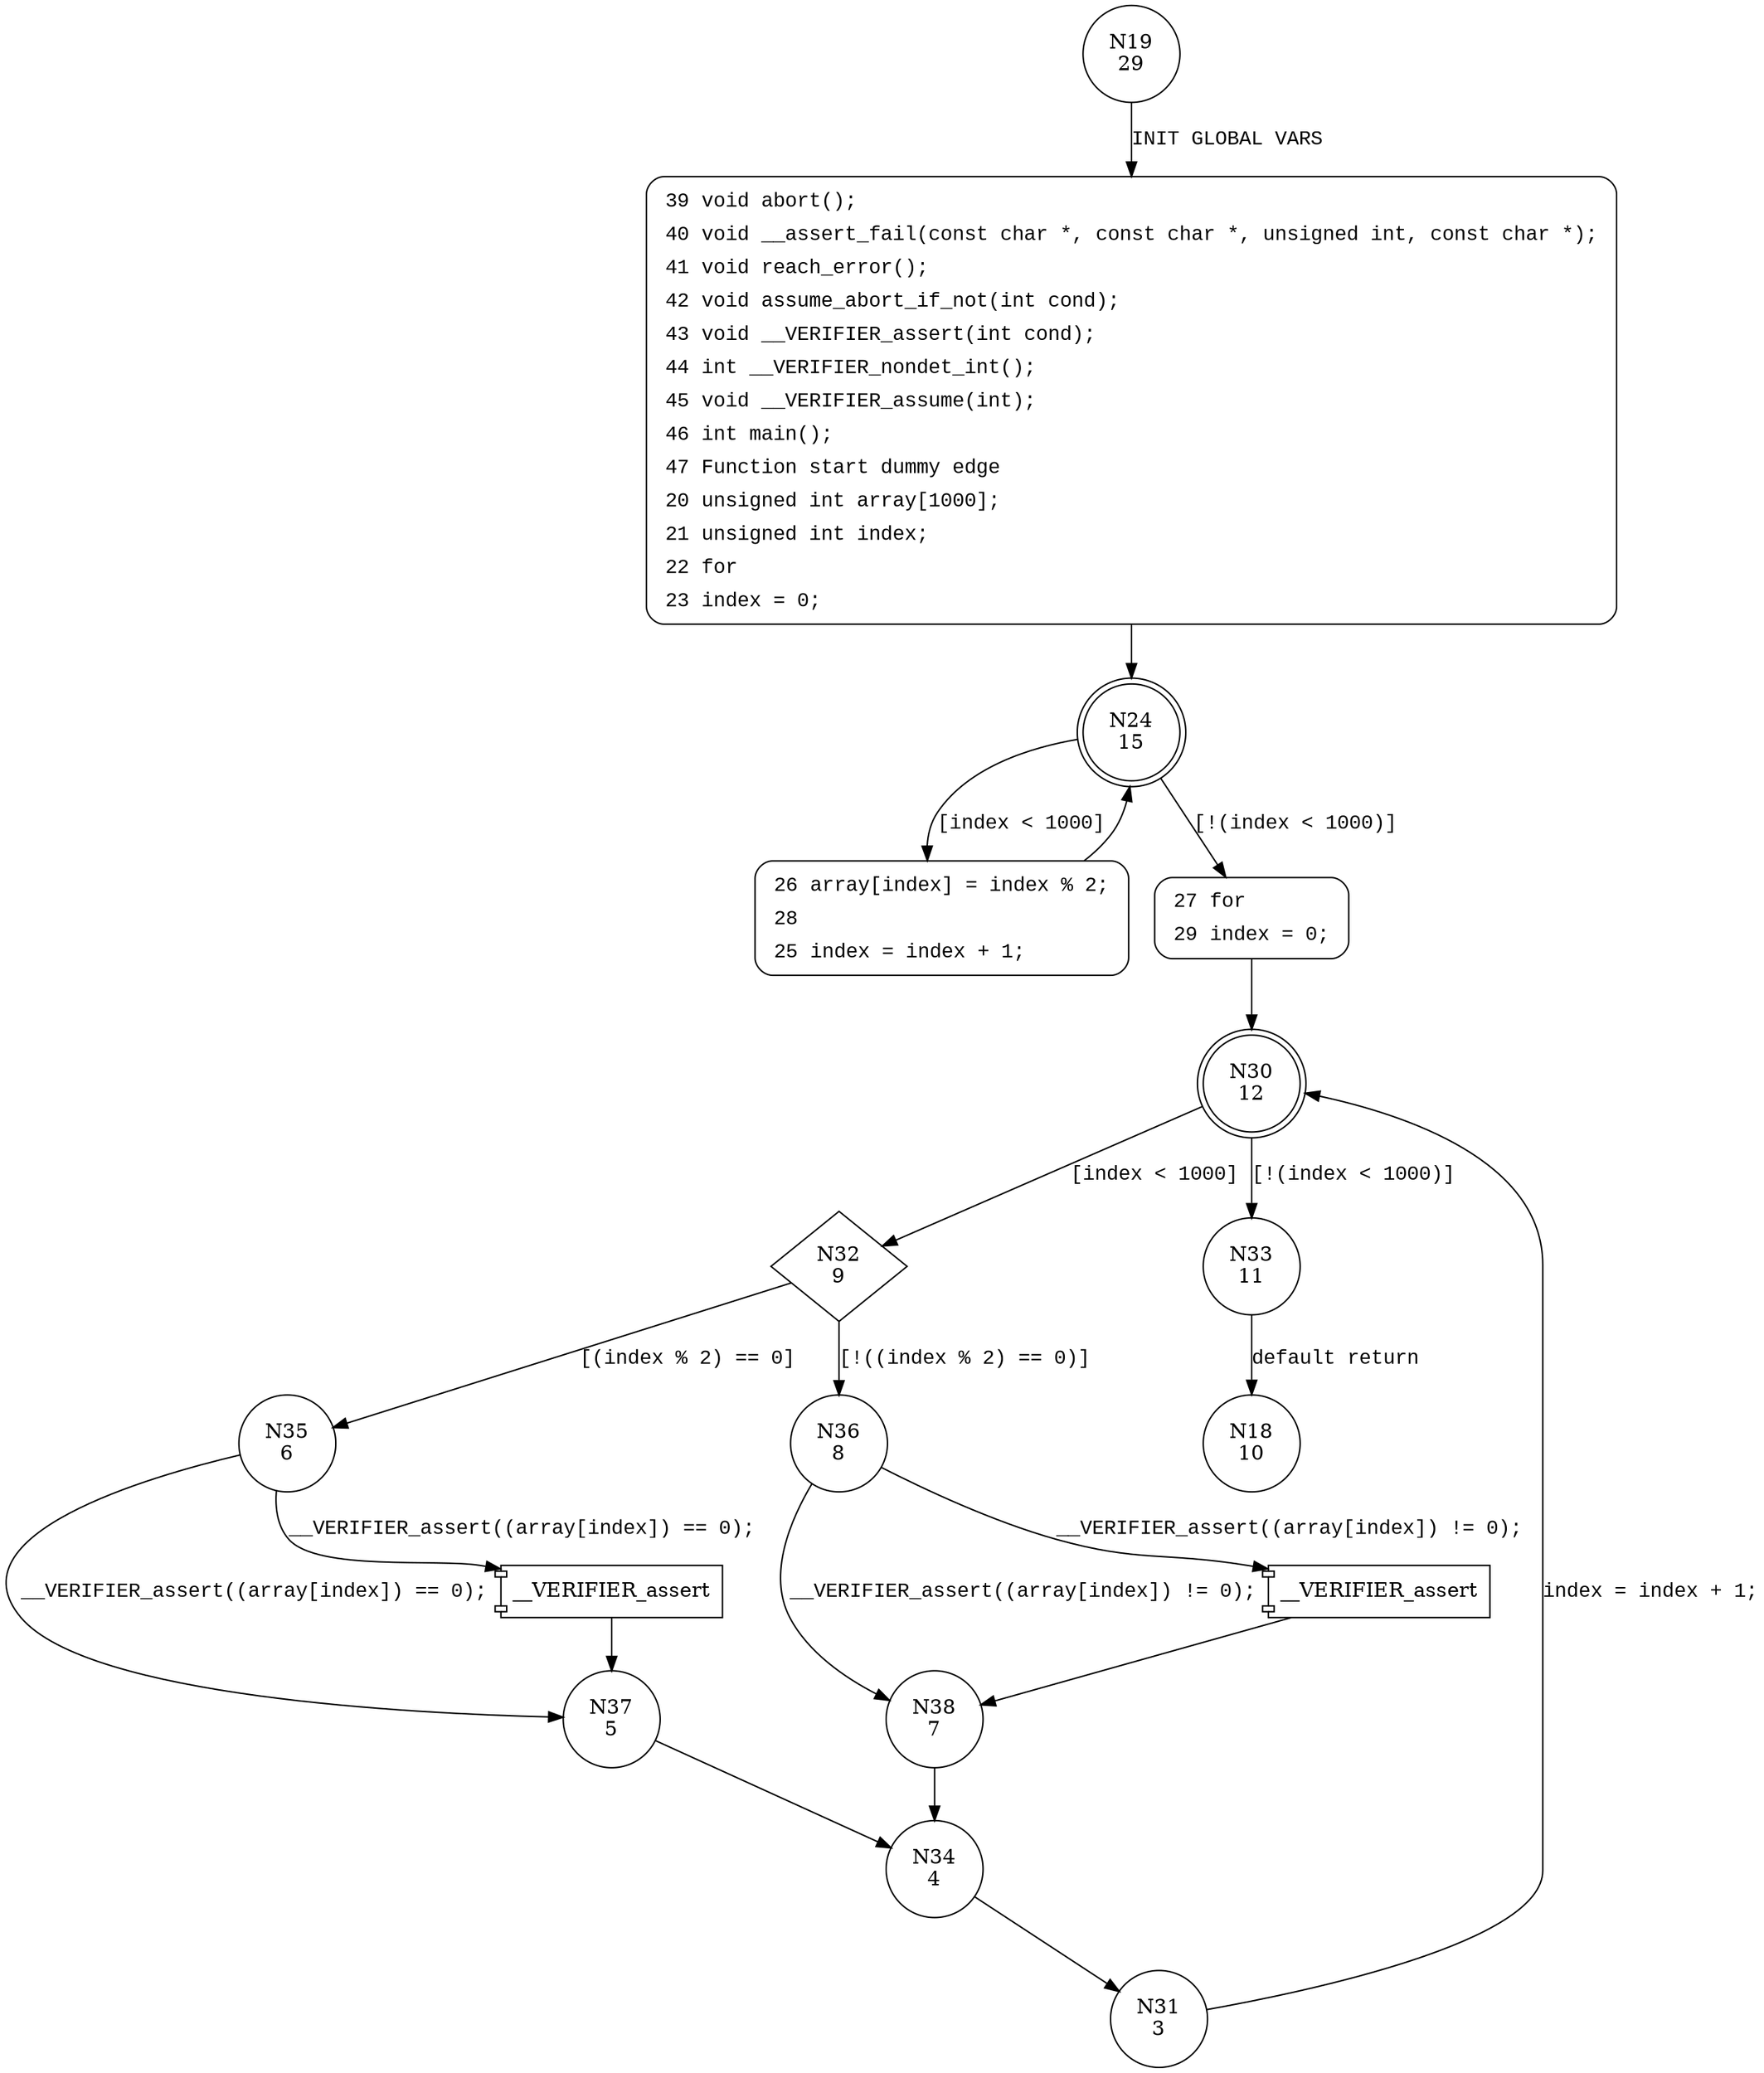digraph main {
19 [shape="circle" label="N19\n29"]
39 [shape="circle" label="N39\n28"]
24 [shape="doublecircle" label="N24\n15"]
26 [shape="circle" label="N26\n2"]
27 [shape="circle" label="N27\n14"]
30 [shape="doublecircle" label="N30\n12"]
32 [shape="diamond" label="N32\n9"]
33 [shape="circle" label="N33\n11"]
35 [shape="circle" label="N35\n6"]
36 [shape="circle" label="N36\n8"]
38 [shape="circle" label="N38\n7"]
34 [shape="circle" label="N34\n4"]
31 [shape="circle" label="N31\n3"]
37 [shape="circle" label="N37\n5"]
18 [shape="circle" label="N18\n10"]
39 [style="filled,bold" penwidth="1" fillcolor="white" fontname="Courier New" shape="Mrecord" label=<<table border="0" cellborder="0" cellpadding="3" bgcolor="white"><tr><td align="right">39</td><td align="left">void abort();</td></tr><tr><td align="right">40</td><td align="left">void __assert_fail(const char *, const char *, unsigned int, const char *);</td></tr><tr><td align="right">41</td><td align="left">void reach_error();</td></tr><tr><td align="right">42</td><td align="left">void assume_abort_if_not(int cond);</td></tr><tr><td align="right">43</td><td align="left">void __VERIFIER_assert(int cond);</td></tr><tr><td align="right">44</td><td align="left">int __VERIFIER_nondet_int();</td></tr><tr><td align="right">45</td><td align="left">void __VERIFIER_assume(int);</td></tr><tr><td align="right">46</td><td align="left">int main();</td></tr><tr><td align="right">47</td><td align="left">Function start dummy edge</td></tr><tr><td align="right">20</td><td align="left">unsigned int array[1000];</td></tr><tr><td align="right">21</td><td align="left">unsigned int index;</td></tr><tr><td align="right">22</td><td align="left">for</td></tr><tr><td align="right">23</td><td align="left">index = 0;</td></tr></table>>]
39 -> 24[label=""]
27 [style="filled,bold" penwidth="1" fillcolor="white" fontname="Courier New" shape="Mrecord" label=<<table border="0" cellborder="0" cellpadding="3" bgcolor="white"><tr><td align="right">27</td><td align="left">for</td></tr><tr><td align="right">29</td><td align="left">index = 0;</td></tr></table>>]
27 -> 30[label=""]
26 [style="filled,bold" penwidth="1" fillcolor="white" fontname="Courier New" shape="Mrecord" label=<<table border="0" cellborder="0" cellpadding="3" bgcolor="white"><tr><td align="right">26</td><td align="left">array[index] = index % 2;</td></tr><tr><td align="right">28</td><td align="left"></td></tr><tr><td align="right">25</td><td align="left">index = index + 1;</td></tr></table>>]
26 -> 24[label=""]
19 -> 39 [label="INIT GLOBAL VARS" fontname="Courier New"]
24 -> 26 [label="[index < 1000]" fontname="Courier New"]
24 -> 27 [label="[!(index < 1000)]" fontname="Courier New"]
30 -> 32 [label="[index < 1000]" fontname="Courier New"]
30 -> 33 [label="[!(index < 1000)]" fontname="Courier New"]
32 -> 35 [label="[(index % 2) == 0]" fontname="Courier New"]
32 -> 36 [label="[!((index % 2) == 0)]" fontname="Courier New"]
100001 [shape="component" label="__VERIFIER_assert"]
36 -> 100001 [label="__VERIFIER_assert((array[index]) != 0);" fontname="Courier New"]
100001 -> 38 [label="" fontname="Courier New"]
36 -> 38 [label="__VERIFIER_assert((array[index]) != 0);" fontname="Courier New"]
38 -> 34 [label="" fontname="Courier New"]
34 -> 31 [label="" fontname="Courier New"]
100002 [shape="component" label="__VERIFIER_assert"]
35 -> 100002 [label="__VERIFIER_assert((array[index]) == 0);" fontname="Courier New"]
100002 -> 37 [label="" fontname="Courier New"]
35 -> 37 [label="__VERIFIER_assert((array[index]) == 0);" fontname="Courier New"]
37 -> 34 [label="" fontname="Courier New"]
33 -> 18 [label="default return" fontname="Courier New"]
31 -> 30 [label="index = index + 1;" fontname="Courier New"]
}